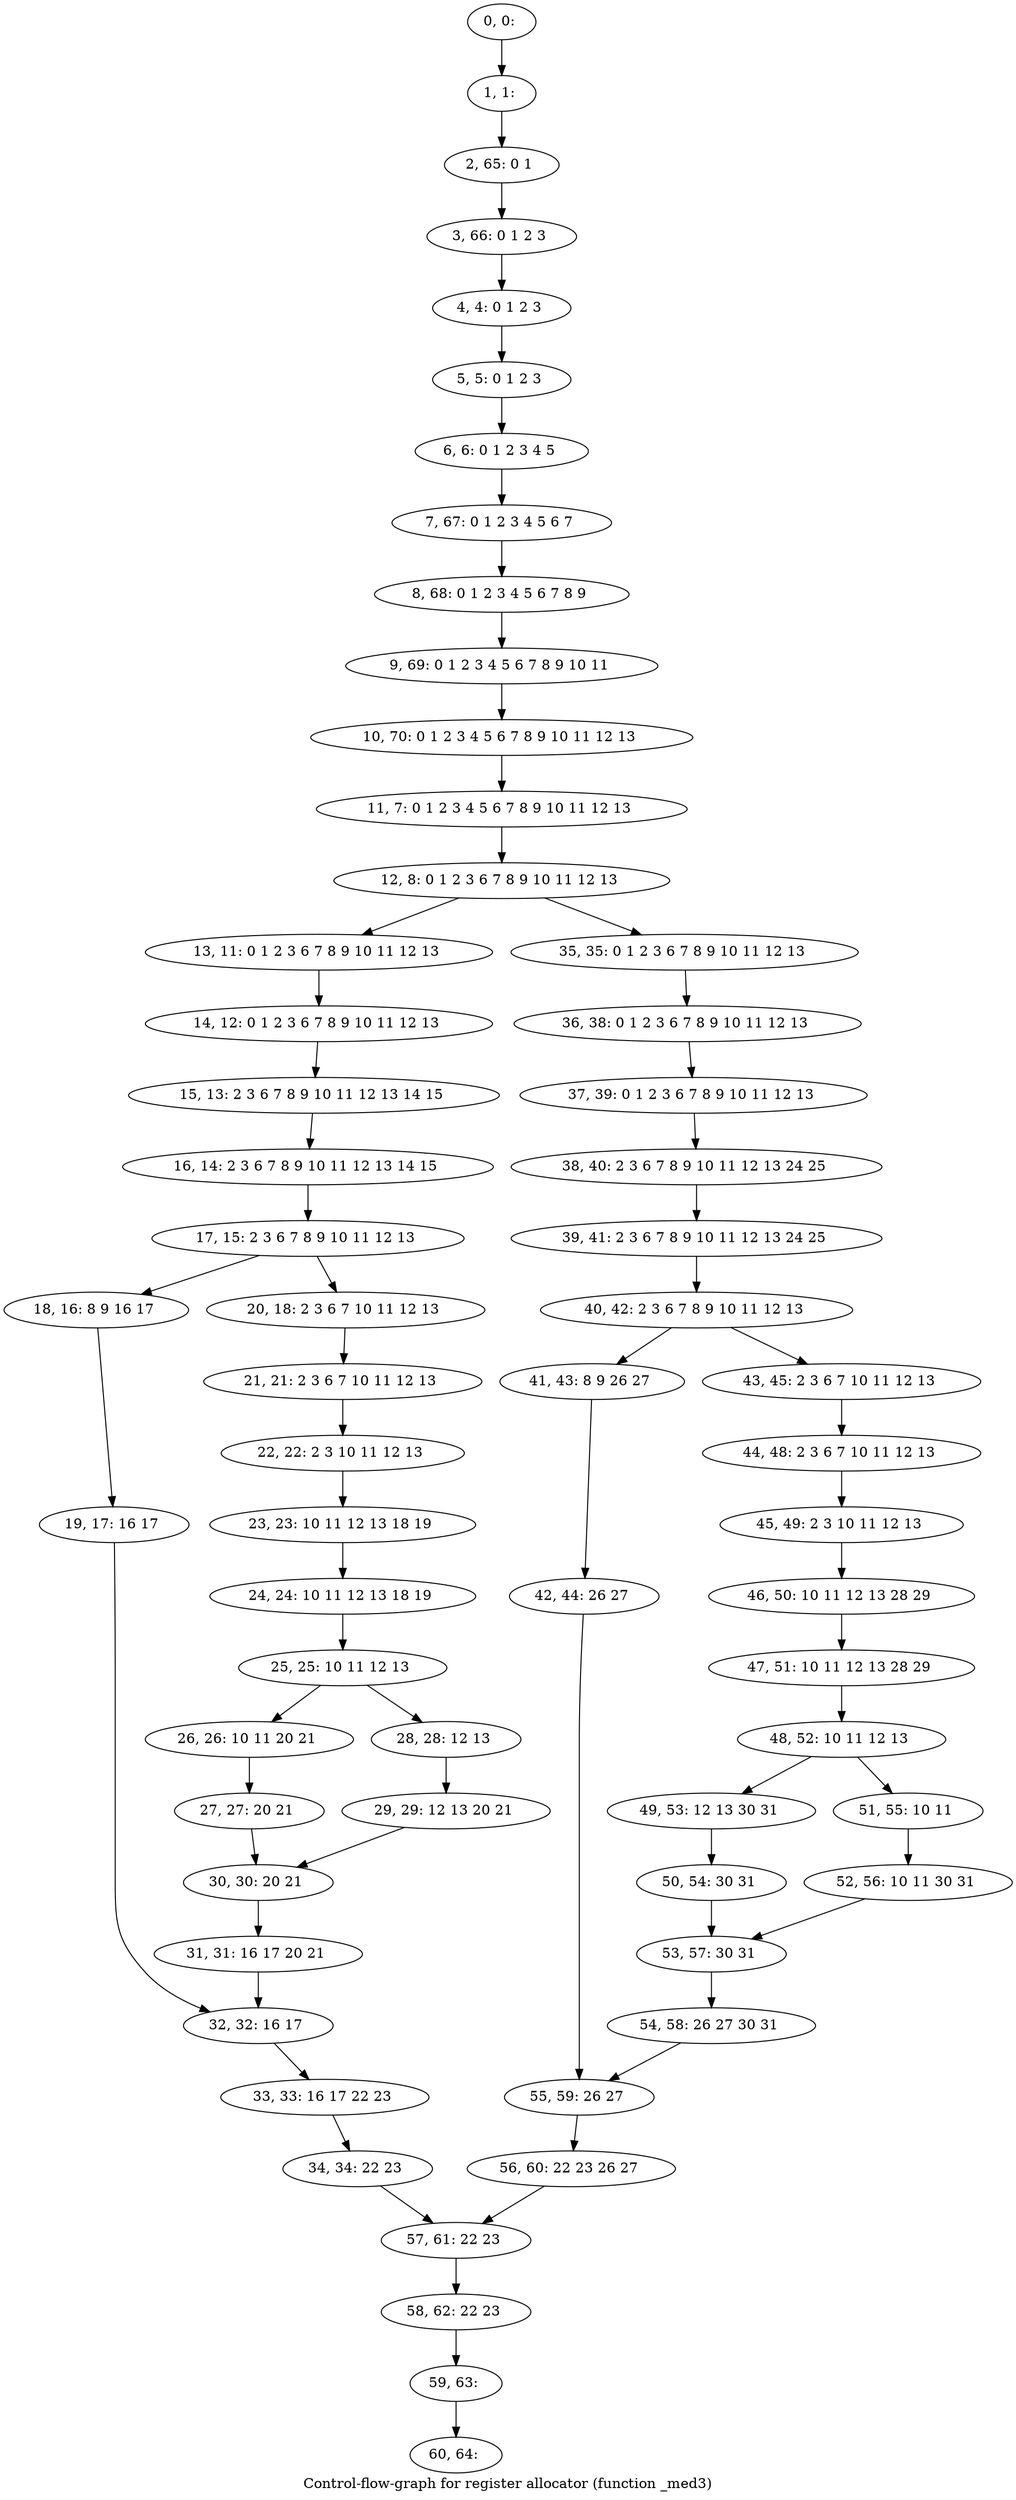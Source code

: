 digraph G {
graph [label="Control-flow-graph for register allocator (function _med3)"]
0[label="0, 0: "];
1[label="1, 1: "];
2[label="2, 65: 0 1 "];
3[label="3, 66: 0 1 2 3 "];
4[label="4, 4: 0 1 2 3 "];
5[label="5, 5: 0 1 2 3 "];
6[label="6, 6: 0 1 2 3 4 5 "];
7[label="7, 67: 0 1 2 3 4 5 6 7 "];
8[label="8, 68: 0 1 2 3 4 5 6 7 8 9 "];
9[label="9, 69: 0 1 2 3 4 5 6 7 8 9 10 11 "];
10[label="10, 70: 0 1 2 3 4 5 6 7 8 9 10 11 12 13 "];
11[label="11, 7: 0 1 2 3 4 5 6 7 8 9 10 11 12 13 "];
12[label="12, 8: 0 1 2 3 6 7 8 9 10 11 12 13 "];
13[label="13, 11: 0 1 2 3 6 7 8 9 10 11 12 13 "];
14[label="14, 12: 0 1 2 3 6 7 8 9 10 11 12 13 "];
15[label="15, 13: 2 3 6 7 8 9 10 11 12 13 14 15 "];
16[label="16, 14: 2 3 6 7 8 9 10 11 12 13 14 15 "];
17[label="17, 15: 2 3 6 7 8 9 10 11 12 13 "];
18[label="18, 16: 8 9 16 17 "];
19[label="19, 17: 16 17 "];
20[label="20, 18: 2 3 6 7 10 11 12 13 "];
21[label="21, 21: 2 3 6 7 10 11 12 13 "];
22[label="22, 22: 2 3 10 11 12 13 "];
23[label="23, 23: 10 11 12 13 18 19 "];
24[label="24, 24: 10 11 12 13 18 19 "];
25[label="25, 25: 10 11 12 13 "];
26[label="26, 26: 10 11 20 21 "];
27[label="27, 27: 20 21 "];
28[label="28, 28: 12 13 "];
29[label="29, 29: 12 13 20 21 "];
30[label="30, 30: 20 21 "];
31[label="31, 31: 16 17 20 21 "];
32[label="32, 32: 16 17 "];
33[label="33, 33: 16 17 22 23 "];
34[label="34, 34: 22 23 "];
35[label="35, 35: 0 1 2 3 6 7 8 9 10 11 12 13 "];
36[label="36, 38: 0 1 2 3 6 7 8 9 10 11 12 13 "];
37[label="37, 39: 0 1 2 3 6 7 8 9 10 11 12 13 "];
38[label="38, 40: 2 3 6 7 8 9 10 11 12 13 24 25 "];
39[label="39, 41: 2 3 6 7 8 9 10 11 12 13 24 25 "];
40[label="40, 42: 2 3 6 7 8 9 10 11 12 13 "];
41[label="41, 43: 8 9 26 27 "];
42[label="42, 44: 26 27 "];
43[label="43, 45: 2 3 6 7 10 11 12 13 "];
44[label="44, 48: 2 3 6 7 10 11 12 13 "];
45[label="45, 49: 2 3 10 11 12 13 "];
46[label="46, 50: 10 11 12 13 28 29 "];
47[label="47, 51: 10 11 12 13 28 29 "];
48[label="48, 52: 10 11 12 13 "];
49[label="49, 53: 12 13 30 31 "];
50[label="50, 54: 30 31 "];
51[label="51, 55: 10 11 "];
52[label="52, 56: 10 11 30 31 "];
53[label="53, 57: 30 31 "];
54[label="54, 58: 26 27 30 31 "];
55[label="55, 59: 26 27 "];
56[label="56, 60: 22 23 26 27 "];
57[label="57, 61: 22 23 "];
58[label="58, 62: 22 23 "];
59[label="59, 63: "];
60[label="60, 64: "];
0->1 ;
1->2 ;
2->3 ;
3->4 ;
4->5 ;
5->6 ;
6->7 ;
7->8 ;
8->9 ;
9->10 ;
10->11 ;
11->12 ;
12->13 ;
12->35 ;
13->14 ;
14->15 ;
15->16 ;
16->17 ;
17->18 ;
17->20 ;
18->19 ;
19->32 ;
20->21 ;
21->22 ;
22->23 ;
23->24 ;
24->25 ;
25->26 ;
25->28 ;
26->27 ;
27->30 ;
28->29 ;
29->30 ;
30->31 ;
31->32 ;
32->33 ;
33->34 ;
34->57 ;
35->36 ;
36->37 ;
37->38 ;
38->39 ;
39->40 ;
40->41 ;
40->43 ;
41->42 ;
42->55 ;
43->44 ;
44->45 ;
45->46 ;
46->47 ;
47->48 ;
48->49 ;
48->51 ;
49->50 ;
50->53 ;
51->52 ;
52->53 ;
53->54 ;
54->55 ;
55->56 ;
56->57 ;
57->58 ;
58->59 ;
59->60 ;
}
